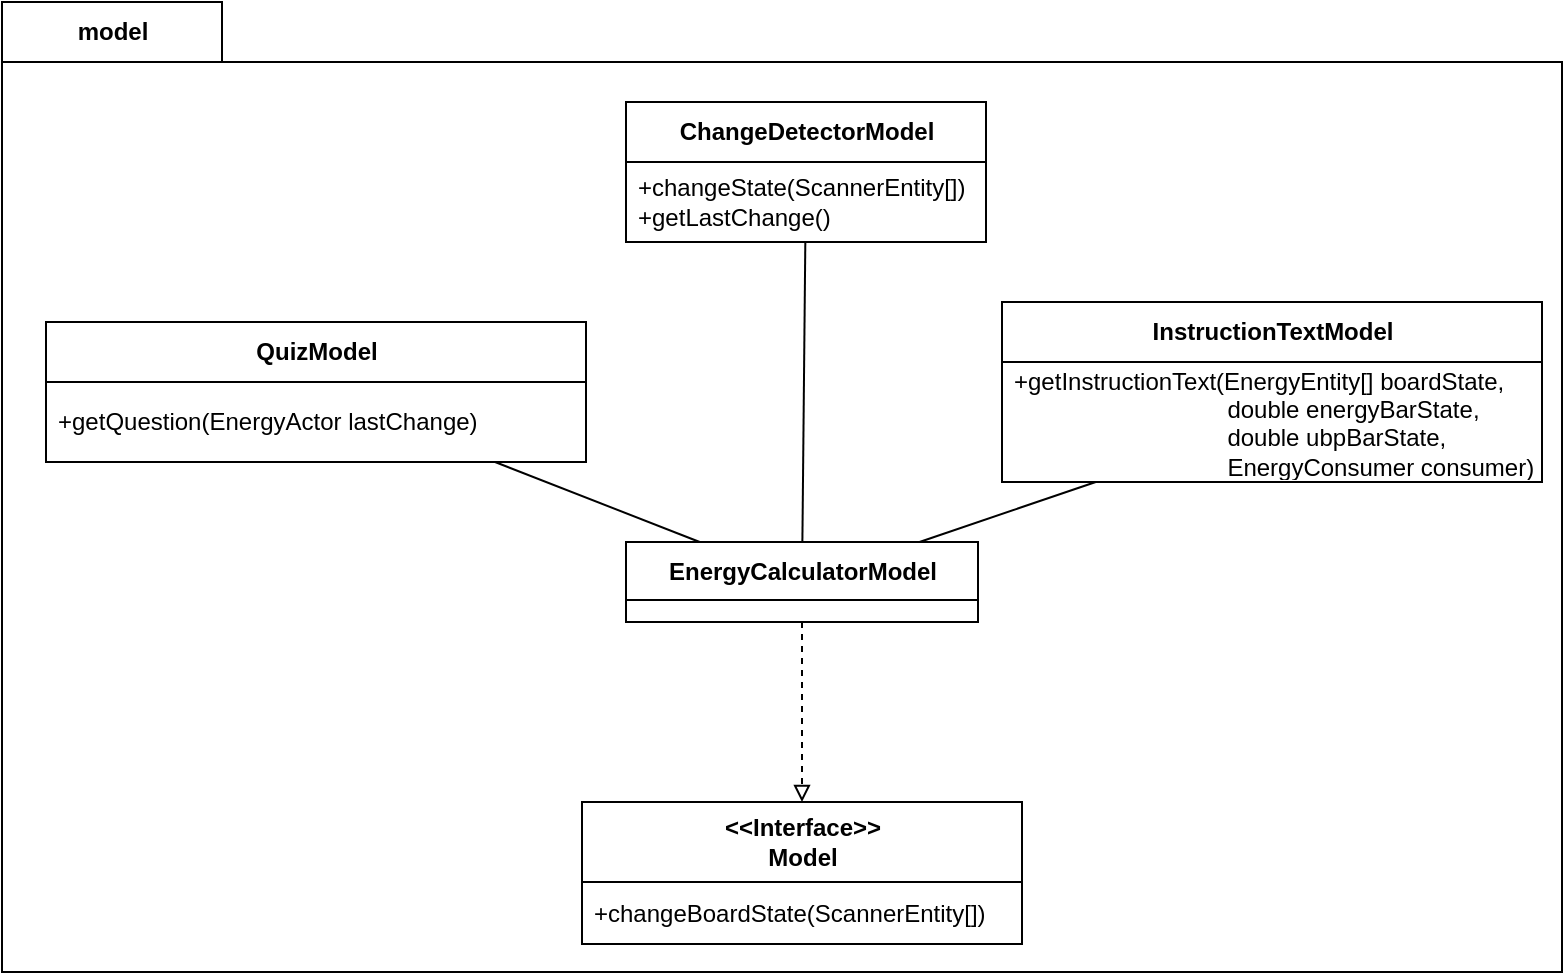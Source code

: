 <mxfile>
    <diagram id="msZm2pejKfzWUBpI6OF_" name="Page-1">
        <mxGraphModel dx="965" dy="590" grid="1" gridSize="10" guides="1" tooltips="1" connect="1" arrows="1" fold="1" page="1" pageScale="1" pageWidth="827" pageHeight="1169" math="0" shadow="0">
            <root>
                <mxCell id="0"/>
                <mxCell id="1" parent="0"/>
                <mxCell id="2" value="model" style="shape=folder;fontStyle=1;tabWidth=110;tabHeight=30;tabPosition=left;html=1;boundedLbl=1;labelInHeader=1;container=1;collapsible=0;recursiveResize=0;" parent="1" vertex="1">
                    <mxGeometry x="180" y="30" width="780" height="485" as="geometry"/>
                </mxCell>
                <mxCell id="3" value="&amp;lt;&amp;lt;Interface&amp;gt;&amp;gt;&lt;br&gt;Model" style="swimlane;fontStyle=1;align=center;verticalAlign=middle;childLayout=stackLayout;horizontal=1;startSize=40;horizontalStack=0;resizeParent=1;resizeParentMax=0;resizeLast=0;collapsible=0;marginBottom=0;html=1;" parent="2" vertex="1">
                    <mxGeometry x="290" y="400" width="220" height="71" as="geometry"/>
                </mxCell>
                <mxCell id="4" value="+changeBoardState(ScannerEntity[])" style="text;html=1;strokeColor=none;fillColor=none;align=left;verticalAlign=middle;spacingLeft=4;spacingRight=4;overflow=hidden;rotatable=0;points=[[0,0.5],[1,0.5]];portConstraint=eastwest;" parent="3" vertex="1">
                    <mxGeometry y="40" width="220" height="31" as="geometry"/>
                </mxCell>
                <mxCell id="7" style="edgeStyle=orthogonalEdgeStyle;html=1;dashed=1;endArrow=block;endFill=0;" parent="2" source="8" target="3" edge="1">
                    <mxGeometry relative="1" as="geometry"/>
                </mxCell>
                <mxCell id="8" value="EnergyCalculatorModel" style="swimlane;fontStyle=1;align=center;verticalAlign=middle;childLayout=stackLayout;horizontal=1;startSize=29;horizontalStack=0;resizeParent=1;resizeParentMax=0;resizeLast=0;collapsible=0;marginBottom=0;html=1;" parent="2" vertex="1">
                    <mxGeometry x="312" y="270" width="176" height="40" as="geometry"/>
                </mxCell>
                <mxCell id="9" style="edgeStyle=none;html=1;endArrow=none;endFill=0;" parent="2" source="10" target="8" edge="1">
                    <mxGeometry relative="1" as="geometry"/>
                </mxCell>
                <mxCell id="10" value="QuizModel" style="swimlane;fontStyle=1;align=center;verticalAlign=middle;childLayout=stackLayout;horizontal=1;startSize=30;horizontalStack=0;resizeParent=1;resizeParentMax=0;resizeLast=0;collapsible=0;marginBottom=0;html=1;" parent="2" vertex="1">
                    <mxGeometry x="22" y="160" width="270" height="70" as="geometry"/>
                </mxCell>
                <mxCell id="11" value="+getQuestion(EnergyActor lastChange)" style="text;html=1;strokeColor=none;fillColor=none;align=left;verticalAlign=middle;spacingLeft=4;spacingRight=4;overflow=hidden;rotatable=0;points=[[0,0.5],[1,0.5]];portConstraint=eastwest;" parent="10" vertex="1">
                    <mxGeometry y="30" width="270" height="40" as="geometry"/>
                </mxCell>
                <mxCell id="12" style="edgeStyle=none;html=1;endArrow=none;endFill=0;" parent="2" source="13" target="8" edge="1">
                    <mxGeometry relative="1" as="geometry"/>
                </mxCell>
                <mxCell id="13" value="ChangeDetectorModel" style="swimlane;fontStyle=1;align=center;verticalAlign=middle;childLayout=stackLayout;horizontal=1;startSize=30;horizontalStack=0;resizeParent=1;resizeParentMax=0;resizeLast=0;collapsible=0;marginBottom=0;html=1;" parent="2" vertex="1">
                    <mxGeometry x="312" y="50" width="180" height="70" as="geometry"/>
                </mxCell>
                <mxCell id="14" value="+changeState(ScannerEntity[])&lt;br&gt;+getLastChange()&lt;br&gt;" style="text;html=1;strokeColor=none;fillColor=none;align=left;verticalAlign=middle;spacingLeft=4;spacingRight=4;overflow=hidden;rotatable=0;points=[[0,0.5],[1,0.5]];portConstraint=eastwest;" parent="13" vertex="1">
                    <mxGeometry y="30" width="180" height="40" as="geometry"/>
                </mxCell>
                <mxCell id="15" value="InstructionTextModel" style="swimlane;fontStyle=1;align=center;verticalAlign=middle;childLayout=stackLayout;horizontal=1;startSize=30;horizontalStack=0;resizeParent=1;resizeParentMax=0;resizeLast=0;collapsible=0;marginBottom=0;html=1;" parent="2" vertex="1">
                    <mxGeometry x="500" y="150" width="270" height="90" as="geometry"/>
                </mxCell>
                <mxCell id="16" value="+getInstructionText(EnergyEntity[] boardState, &lt;br&gt;&lt;span style=&quot;white-space: pre;&quot;&gt;&#9;&lt;/span&gt;&lt;span style=&quot;white-space: pre;&quot;&gt;&#9;&lt;/span&gt;&lt;span style=&quot;white-space: pre;&quot;&gt;&#9;&lt;/span&gt;&lt;span style=&quot;white-space: pre;&quot;&gt;&#9;&lt;/span&gt;double energyBarState, &lt;br&gt;&lt;span style=&quot;white-space: pre;&quot;&gt;&#9;&lt;/span&gt;&lt;span style=&quot;white-space: pre;&quot;&gt;&#9;&lt;/span&gt;&lt;span style=&quot;white-space: pre;&quot;&gt;&#9;&lt;/span&gt;&lt;span style=&quot;white-space: pre;&quot;&gt;&#9;&lt;/span&gt;double ubpBarState, &lt;br&gt;&lt;span style=&quot;white-space: pre;&quot;&gt;&#9;&lt;/span&gt;&lt;span style=&quot;white-space: pre;&quot;&gt;&#9;&lt;/span&gt;&lt;span style=&quot;white-space: pre;&quot;&gt;&#9;&lt;/span&gt;&lt;span style=&quot;white-space: pre;&quot;&gt;&#9;&lt;/span&gt;EnergyConsumer consumer)" style="text;html=1;strokeColor=none;fillColor=none;align=left;verticalAlign=middle;spacingLeft=4;spacingRight=4;overflow=hidden;rotatable=0;points=[[0,0.5],[1,0.5]];portConstraint=eastwest;" parent="15" vertex="1">
                    <mxGeometry y="30" width="270" height="60" as="geometry"/>
                </mxCell>
                <mxCell id="17" style="edgeStyle=none;html=1;endArrow=none;endFill=0;" parent="2" source="16" target="8" edge="1">
                    <mxGeometry relative="1" as="geometry"/>
                </mxCell>
            </root>
        </mxGraphModel>
    </diagram>
</mxfile>